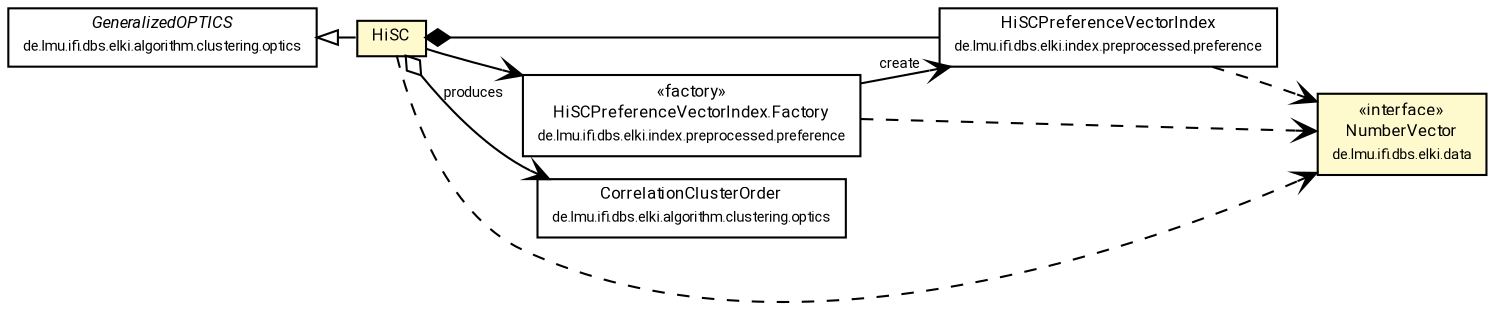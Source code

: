 #!/usr/local/bin/dot
#
# Class diagram 
# Generated by UMLGraph version R5_7_2-60-g0e99a6 (http://www.spinellis.gr/umlgraph/)
#

digraph G {
	graph [fontnames="svg"]
	edge [fontname="Roboto",fontsize=7,labelfontname="Roboto",labelfontsize=7,color="black"];
	node [fontname="Roboto",fontcolor="black",fontsize=8,shape=plaintext,margin=0,width=0,height=0];
	nodesep=0.15;
	ranksep=0.25;
	rankdir=LR;
	// de.lmu.ifi.dbs.elki.index.preprocessed.preference.HiSCPreferenceVectorIndex<V extends de.lmu.ifi.dbs.elki.data.NumberVector>
	c5000394 [label=<<table title="de.lmu.ifi.dbs.elki.index.preprocessed.preference.HiSCPreferenceVectorIndex" border="0" cellborder="1" cellspacing="0" cellpadding="2" href="../../../index/preprocessed/preference/HiSCPreferenceVectorIndex.html" target="_parent">
		<tr><td><table border="0" cellspacing="0" cellpadding="1">
		<tr><td align="center" balign="center"> <font face="Roboto">HiSCPreferenceVectorIndex</font> </td></tr>
		<tr><td align="center" balign="center"> <font face="Roboto" point-size="7.0">de.lmu.ifi.dbs.elki.index.preprocessed.preference</font> </td></tr>
		</table></td></tr>
		</table>>, URL="../../../index/preprocessed/preference/HiSCPreferenceVectorIndex.html"];
	// de.lmu.ifi.dbs.elki.index.preprocessed.preference.HiSCPreferenceVectorIndex.Factory<V extends de.lmu.ifi.dbs.elki.data.NumberVector>
	c5000395 [label=<<table title="de.lmu.ifi.dbs.elki.index.preprocessed.preference.HiSCPreferenceVectorIndex.Factory" border="0" cellborder="1" cellspacing="0" cellpadding="2" href="../../../index/preprocessed/preference/HiSCPreferenceVectorIndex.Factory.html" target="_parent">
		<tr><td><table border="0" cellspacing="0" cellpadding="1">
		<tr><td align="center" balign="center"> &#171;factory&#187; </td></tr>
		<tr><td align="center" balign="center"> <font face="Roboto">HiSCPreferenceVectorIndex.Factory</font> </td></tr>
		<tr><td align="center" balign="center"> <font face="Roboto" point-size="7.0">de.lmu.ifi.dbs.elki.index.preprocessed.preference</font> </td></tr>
		</table></td></tr>
		</table>>, URL="../../../index/preprocessed/preference/HiSCPreferenceVectorIndex.Factory.html"];
	// de.lmu.ifi.dbs.elki.algorithm.clustering.optics.GeneralizedOPTICS<O, R extends de.lmu.ifi.dbs.elki.algorithm.clustering.optics.ClusterOrder>
	c5000630 [label=<<table title="de.lmu.ifi.dbs.elki.algorithm.clustering.optics.GeneralizedOPTICS" border="0" cellborder="1" cellspacing="0" cellpadding="2" href="../optics/GeneralizedOPTICS.html" target="_parent">
		<tr><td><table border="0" cellspacing="0" cellpadding="1">
		<tr><td align="center" balign="center"> <font face="Roboto"><i>GeneralizedOPTICS</i></font> </td></tr>
		<tr><td align="center" balign="center"> <font face="Roboto" point-size="7.0">de.lmu.ifi.dbs.elki.algorithm.clustering.optics</font> </td></tr>
		</table></td></tr>
		</table>>, URL="../optics/GeneralizedOPTICS.html"];
	// de.lmu.ifi.dbs.elki.algorithm.clustering.optics.CorrelationClusterOrder
	c5000632 [label=<<table title="de.lmu.ifi.dbs.elki.algorithm.clustering.optics.CorrelationClusterOrder" border="0" cellborder="1" cellspacing="0" cellpadding="2" href="../optics/CorrelationClusterOrder.html" target="_parent">
		<tr><td><table border="0" cellspacing="0" cellpadding="1">
		<tr><td align="center" balign="center"> <font face="Roboto">CorrelationClusterOrder</font> </td></tr>
		<tr><td align="center" balign="center"> <font face="Roboto" point-size="7.0">de.lmu.ifi.dbs.elki.algorithm.clustering.optics</font> </td></tr>
		</table></td></tr>
		</table>>, URL="../optics/CorrelationClusterOrder.html"];
	// de.lmu.ifi.dbs.elki.algorithm.clustering.subspace.HiSC<V extends de.lmu.ifi.dbs.elki.data.NumberVector>
	c5000804 [label=<<table title="de.lmu.ifi.dbs.elki.algorithm.clustering.subspace.HiSC" border="0" cellborder="1" cellspacing="0" cellpadding="2" bgcolor="lemonChiffon" href="HiSC.html" target="_parent">
		<tr><td><table border="0" cellspacing="0" cellpadding="1">
		<tr><td align="center" balign="center"> <font face="Roboto">HiSC</font> </td></tr>
		</table></td></tr>
		</table>>, URL="HiSC.html"];
	// de.lmu.ifi.dbs.elki.data.NumberVector
	c5001042 [label=<<table title="de.lmu.ifi.dbs.elki.data.NumberVector" border="0" cellborder="1" cellspacing="0" cellpadding="2" bgcolor="LemonChiffon" href="../../../data/NumberVector.html" target="_parent">
		<tr><td><table border="0" cellspacing="0" cellpadding="1">
		<tr><td align="center" balign="center"> &#171;interface&#187; </td></tr>
		<tr><td align="center" balign="center"> <font face="Roboto">NumberVector</font> </td></tr>
		<tr><td align="center" balign="center"> <font face="Roboto" point-size="7.0">de.lmu.ifi.dbs.elki.data</font> </td></tr>
		</table></td></tr>
		</table>>, URL="../../../data/NumberVector.html"];
	// de.lmu.ifi.dbs.elki.index.preprocessed.preference.HiSCPreferenceVectorIndex.Factory<V extends de.lmu.ifi.dbs.elki.data.NumberVector> navassoc de.lmu.ifi.dbs.elki.index.preprocessed.preference.HiSCPreferenceVectorIndex<V extends de.lmu.ifi.dbs.elki.data.NumberVector>
	c5000395 -> c5000394 [arrowhead=open,weight=1,label="create"];
	// de.lmu.ifi.dbs.elki.algorithm.clustering.subspace.HiSC<V extends de.lmu.ifi.dbs.elki.data.NumberVector> extends de.lmu.ifi.dbs.elki.algorithm.clustering.optics.GeneralizedOPTICS<O, R extends de.lmu.ifi.dbs.elki.algorithm.clustering.optics.ClusterOrder>
	c5000630 -> c5000804 [arrowtail=empty,dir=back,weight=10];
	// de.lmu.ifi.dbs.elki.algorithm.clustering.subspace.HiSC<V extends de.lmu.ifi.dbs.elki.data.NumberVector> composed de.lmu.ifi.dbs.elki.index.preprocessed.preference.HiSCPreferenceVectorIndex<V extends de.lmu.ifi.dbs.elki.data.NumberVector>
	c5000804 -> c5000394 [arrowhead=none,arrowtail=diamond,dir=back,weight=6];
	// de.lmu.ifi.dbs.elki.algorithm.clustering.subspace.HiSC<V extends de.lmu.ifi.dbs.elki.data.NumberVector> navhas de.lmu.ifi.dbs.elki.algorithm.clustering.optics.CorrelationClusterOrder
	c5000804 -> c5000632 [arrowhead=open,arrowtail=ediamond,dir=both,weight=3,label="produces"];
	// de.lmu.ifi.dbs.elki.algorithm.clustering.subspace.HiSC<V extends de.lmu.ifi.dbs.elki.data.NumberVector> navassoc de.lmu.ifi.dbs.elki.index.preprocessed.preference.HiSCPreferenceVectorIndex.Factory<V extends de.lmu.ifi.dbs.elki.data.NumberVector>
	c5000804 -> c5000395 [arrowhead=open,weight=1];
	// de.lmu.ifi.dbs.elki.index.preprocessed.preference.HiSCPreferenceVectorIndex<V extends de.lmu.ifi.dbs.elki.data.NumberVector> depend de.lmu.ifi.dbs.elki.data.NumberVector
	c5000394 -> c5001042 [arrowhead=open,style=dashed,weight=0];
	// de.lmu.ifi.dbs.elki.index.preprocessed.preference.HiSCPreferenceVectorIndex.Factory<V extends de.lmu.ifi.dbs.elki.data.NumberVector> depend de.lmu.ifi.dbs.elki.data.NumberVector
	c5000395 -> c5001042 [arrowhead=open,style=dashed,weight=0];
	// de.lmu.ifi.dbs.elki.algorithm.clustering.subspace.HiSC<V extends de.lmu.ifi.dbs.elki.data.NumberVector> depend de.lmu.ifi.dbs.elki.data.NumberVector
	c5000804 -> c5001042 [arrowhead=open,style=dashed,weight=0];
}

